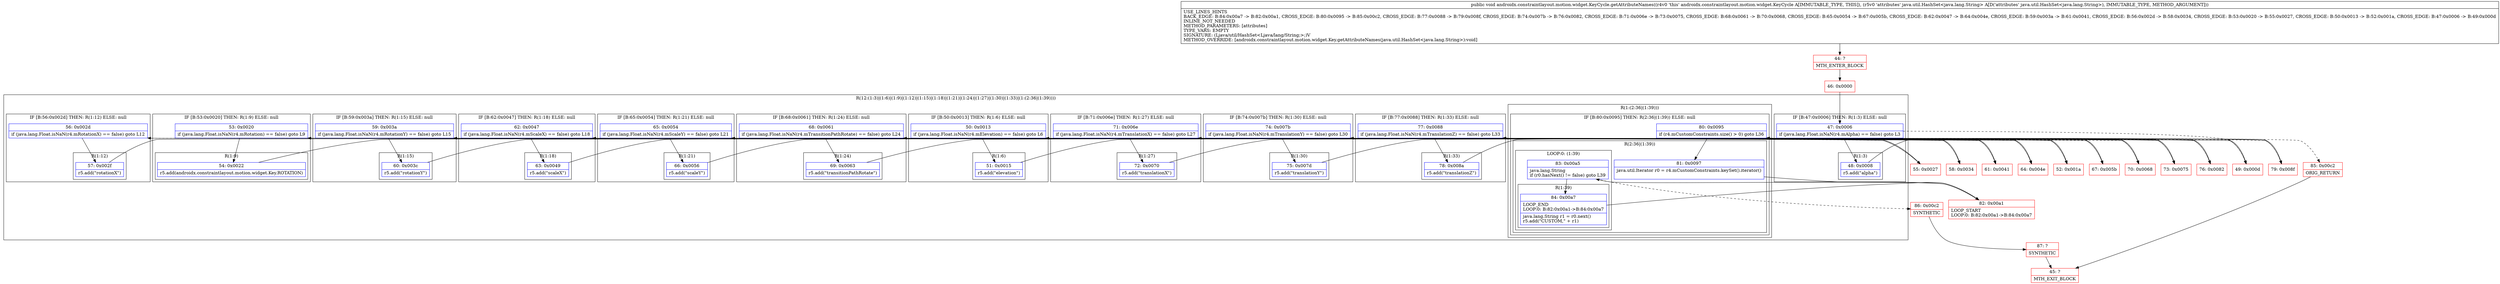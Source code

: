 digraph "CFG forandroidx.constraintlayout.motion.widget.KeyCycle.getAttributeNames(Ljava\/util\/HashSet;)V" {
subgraph cluster_Region_836191750 {
label = "R(12:(1:3)|(1:6)|(1:9)|(1:12)|(1:15)|(1:18)|(1:21)|(1:24)|(1:27)|(1:30)|(1:33)|(1:(2:36|(1:39))))";
node [shape=record,color=blue];
subgraph cluster_IfRegion_738352228 {
label = "IF [B:47:0x0006] THEN: R(1:3) ELSE: null";
node [shape=record,color=blue];
Node_47 [shape=record,label="{47\:\ 0x0006|if (java.lang.Float.isNaN(r4.mAlpha) == false) goto L3\l}"];
subgraph cluster_Region_1627646811 {
label = "R(1:3)";
node [shape=record,color=blue];
Node_48 [shape=record,label="{48\:\ 0x0008|r5.add(\"alpha\")\l}"];
}
}
subgraph cluster_IfRegion_1677790775 {
label = "IF [B:50:0x0013] THEN: R(1:6) ELSE: null";
node [shape=record,color=blue];
Node_50 [shape=record,label="{50\:\ 0x0013|if (java.lang.Float.isNaN(r4.mElevation) == false) goto L6\l}"];
subgraph cluster_Region_1869452231 {
label = "R(1:6)";
node [shape=record,color=blue];
Node_51 [shape=record,label="{51\:\ 0x0015|r5.add(\"elevation\")\l}"];
}
}
subgraph cluster_IfRegion_1362236210 {
label = "IF [B:53:0x0020] THEN: R(1:9) ELSE: null";
node [shape=record,color=blue];
Node_53 [shape=record,label="{53\:\ 0x0020|if (java.lang.Float.isNaN(r4.mRotation) == false) goto L9\l}"];
subgraph cluster_Region_798323580 {
label = "R(1:9)";
node [shape=record,color=blue];
Node_54 [shape=record,label="{54\:\ 0x0022|r5.add(androidx.constraintlayout.motion.widget.Key.ROTATION)\l}"];
}
}
subgraph cluster_IfRegion_1133092879 {
label = "IF [B:56:0x002d] THEN: R(1:12) ELSE: null";
node [shape=record,color=blue];
Node_56 [shape=record,label="{56\:\ 0x002d|if (java.lang.Float.isNaN(r4.mRotationX) == false) goto L12\l}"];
subgraph cluster_Region_1090117650 {
label = "R(1:12)";
node [shape=record,color=blue];
Node_57 [shape=record,label="{57\:\ 0x002f|r5.add(\"rotationX\")\l}"];
}
}
subgraph cluster_IfRegion_26460348 {
label = "IF [B:59:0x003a] THEN: R(1:15) ELSE: null";
node [shape=record,color=blue];
Node_59 [shape=record,label="{59\:\ 0x003a|if (java.lang.Float.isNaN(r4.mRotationY) == false) goto L15\l}"];
subgraph cluster_Region_93932897 {
label = "R(1:15)";
node [shape=record,color=blue];
Node_60 [shape=record,label="{60\:\ 0x003c|r5.add(\"rotationY\")\l}"];
}
}
subgraph cluster_IfRegion_194907141 {
label = "IF [B:62:0x0047] THEN: R(1:18) ELSE: null";
node [shape=record,color=blue];
Node_62 [shape=record,label="{62\:\ 0x0047|if (java.lang.Float.isNaN(r4.mScaleX) == false) goto L18\l}"];
subgraph cluster_Region_82347028 {
label = "R(1:18)";
node [shape=record,color=blue];
Node_63 [shape=record,label="{63\:\ 0x0049|r5.add(\"scaleX\")\l}"];
}
}
subgraph cluster_IfRegion_459350549 {
label = "IF [B:65:0x0054] THEN: R(1:21) ELSE: null";
node [shape=record,color=blue];
Node_65 [shape=record,label="{65\:\ 0x0054|if (java.lang.Float.isNaN(r4.mScaleY) == false) goto L21\l}"];
subgraph cluster_Region_1423738461 {
label = "R(1:21)";
node [shape=record,color=blue];
Node_66 [shape=record,label="{66\:\ 0x0056|r5.add(\"scaleY\")\l}"];
}
}
subgraph cluster_IfRegion_802768615 {
label = "IF [B:68:0x0061] THEN: R(1:24) ELSE: null";
node [shape=record,color=blue];
Node_68 [shape=record,label="{68\:\ 0x0061|if (java.lang.Float.isNaN(r4.mTransitionPathRotate) == false) goto L24\l}"];
subgraph cluster_Region_1876012844 {
label = "R(1:24)";
node [shape=record,color=blue];
Node_69 [shape=record,label="{69\:\ 0x0063|r5.add(\"transitionPathRotate\")\l}"];
}
}
subgraph cluster_IfRegion_2100447561 {
label = "IF [B:71:0x006e] THEN: R(1:27) ELSE: null";
node [shape=record,color=blue];
Node_71 [shape=record,label="{71\:\ 0x006e|if (java.lang.Float.isNaN(r4.mTranslationX) == false) goto L27\l}"];
subgraph cluster_Region_1307363036 {
label = "R(1:27)";
node [shape=record,color=blue];
Node_72 [shape=record,label="{72\:\ 0x0070|r5.add(\"translationX\")\l}"];
}
}
subgraph cluster_IfRegion_686252024 {
label = "IF [B:74:0x007b] THEN: R(1:30) ELSE: null";
node [shape=record,color=blue];
Node_74 [shape=record,label="{74\:\ 0x007b|if (java.lang.Float.isNaN(r4.mTranslationY) == false) goto L30\l}"];
subgraph cluster_Region_1244474631 {
label = "R(1:30)";
node [shape=record,color=blue];
Node_75 [shape=record,label="{75\:\ 0x007d|r5.add(\"translationY\")\l}"];
}
}
subgraph cluster_IfRegion_632966410 {
label = "IF [B:77:0x0088] THEN: R(1:33) ELSE: null";
node [shape=record,color=blue];
Node_77 [shape=record,label="{77\:\ 0x0088|if (java.lang.Float.isNaN(r4.mTranslationZ) == false) goto L33\l}"];
subgraph cluster_Region_239842631 {
label = "R(1:33)";
node [shape=record,color=blue];
Node_78 [shape=record,label="{78\:\ 0x008a|r5.add(\"translationZ\")\l}"];
}
}
subgraph cluster_Region_482423785 {
label = "R(1:(2:36|(1:39)))";
node [shape=record,color=blue];
subgraph cluster_IfRegion_1059549283 {
label = "IF [B:80:0x0095] THEN: R(2:36|(1:39)) ELSE: null";
node [shape=record,color=blue];
Node_80 [shape=record,label="{80\:\ 0x0095|if (r4.mCustomConstraints.size() \> 0) goto L36\l}"];
subgraph cluster_Region_1208137872 {
label = "R(2:36|(1:39))";
node [shape=record,color=blue];
Node_81 [shape=record,label="{81\:\ 0x0097|java.util.Iterator r0 = r4.mCustomConstraints.keySet().iterator()\l\l}"];
subgraph cluster_LoopRegion_464571738 {
label = "LOOP:0: (1:39)";
node [shape=record,color=blue];
Node_83 [shape=record,label="{83\:\ 0x00a5|java.lang.String \lif (r0.hasNext() != false) goto L39\l}"];
subgraph cluster_Region_243006398 {
label = "R(1:39)";
node [shape=record,color=blue];
Node_84 [shape=record,label="{84\:\ 0x00a7|LOOP_END\lLOOP:0: B:82:0x00a1\-\>B:84:0x00a7\l|java.lang.String r1 = r0.next()\lr5.add(\"CUSTOM,\" + r1)\l}"];
}
}
}
}
}
}
Node_44 [shape=record,color=red,label="{44\:\ ?|MTH_ENTER_BLOCK\l}"];
Node_46 [shape=record,color=red,label="{46\:\ 0x0000}"];
Node_49 [shape=record,color=red,label="{49\:\ 0x000d}"];
Node_52 [shape=record,color=red,label="{52\:\ 0x001a}"];
Node_55 [shape=record,color=red,label="{55\:\ 0x0027}"];
Node_58 [shape=record,color=red,label="{58\:\ 0x0034}"];
Node_61 [shape=record,color=red,label="{61\:\ 0x0041}"];
Node_64 [shape=record,color=red,label="{64\:\ 0x004e}"];
Node_67 [shape=record,color=red,label="{67\:\ 0x005b}"];
Node_70 [shape=record,color=red,label="{70\:\ 0x0068}"];
Node_73 [shape=record,color=red,label="{73\:\ 0x0075}"];
Node_76 [shape=record,color=red,label="{76\:\ 0x0082}"];
Node_79 [shape=record,color=red,label="{79\:\ 0x008f}"];
Node_82 [shape=record,color=red,label="{82\:\ 0x00a1|LOOP_START\lLOOP:0: B:82:0x00a1\-\>B:84:0x00a7\l}"];
Node_86 [shape=record,color=red,label="{86\:\ 0x00c2|SYNTHETIC\l}"];
Node_87 [shape=record,color=red,label="{87\:\ ?|SYNTHETIC\l}"];
Node_45 [shape=record,color=red,label="{45\:\ ?|MTH_EXIT_BLOCK\l}"];
Node_85 [shape=record,color=red,label="{85\:\ 0x00c2|ORIG_RETURN\l}"];
MethodNode[shape=record,label="{public void androidx.constraintlayout.motion.widget.KeyCycle.getAttributeNames((r4v0 'this' androidx.constraintlayout.motion.widget.KeyCycle A[IMMUTABLE_TYPE, THIS]), (r5v0 'attributes' java.util.HashSet\<java.lang.String\> A[D('attributes' java.util.HashSet\<java.lang.String\>), IMMUTABLE_TYPE, METHOD_ARGUMENT]))  | USE_LINES_HINTS\lBACK_EDGE: B:84:0x00a7 \-\> B:82:0x00a1, CROSS_EDGE: B:80:0x0095 \-\> B:85:0x00c2, CROSS_EDGE: B:77:0x0088 \-\> B:79:0x008f, CROSS_EDGE: B:74:0x007b \-\> B:76:0x0082, CROSS_EDGE: B:71:0x006e \-\> B:73:0x0075, CROSS_EDGE: B:68:0x0061 \-\> B:70:0x0068, CROSS_EDGE: B:65:0x0054 \-\> B:67:0x005b, CROSS_EDGE: B:62:0x0047 \-\> B:64:0x004e, CROSS_EDGE: B:59:0x003a \-\> B:61:0x0041, CROSS_EDGE: B:56:0x002d \-\> B:58:0x0034, CROSS_EDGE: B:53:0x0020 \-\> B:55:0x0027, CROSS_EDGE: B:50:0x0013 \-\> B:52:0x001a, CROSS_EDGE: B:47:0x0006 \-\> B:49:0x000d\lINLINE_NOT_NEEDED\lMETHOD_PARAMETERS: [attributes]\lTYPE_VARS: EMPTY\lSIGNATURE: (Ljava\/util\/HashSet\<Ljava\/lang\/String;\>;)V\lMETHOD_OVERRIDE: [androidx.constraintlayout.motion.widget.Key.getAttributeNames(java.util.HashSet\<java.lang.String\>):void]\l}"];
MethodNode -> Node_44;Node_47 -> Node_48;
Node_47 -> Node_49[style=dashed];
Node_48 -> Node_49;
Node_50 -> Node_51;
Node_50 -> Node_52[style=dashed];
Node_51 -> Node_52;
Node_53 -> Node_54;
Node_53 -> Node_55[style=dashed];
Node_54 -> Node_55;
Node_56 -> Node_57;
Node_56 -> Node_58[style=dashed];
Node_57 -> Node_58;
Node_59 -> Node_60;
Node_59 -> Node_61[style=dashed];
Node_60 -> Node_61;
Node_62 -> Node_63;
Node_62 -> Node_64[style=dashed];
Node_63 -> Node_64;
Node_65 -> Node_66;
Node_65 -> Node_67[style=dashed];
Node_66 -> Node_67;
Node_68 -> Node_69;
Node_68 -> Node_70[style=dashed];
Node_69 -> Node_70;
Node_71 -> Node_72;
Node_71 -> Node_73[style=dashed];
Node_72 -> Node_73;
Node_74 -> Node_75;
Node_74 -> Node_76[style=dashed];
Node_75 -> Node_76;
Node_77 -> Node_78;
Node_77 -> Node_79[style=dashed];
Node_78 -> Node_79;
Node_80 -> Node_81;
Node_80 -> Node_85[style=dashed];
Node_81 -> Node_82;
Node_83 -> Node_84;
Node_83 -> Node_86[style=dashed];
Node_84 -> Node_82;
Node_44 -> Node_46;
Node_46 -> Node_47;
Node_49 -> Node_50;
Node_52 -> Node_53;
Node_55 -> Node_56;
Node_58 -> Node_59;
Node_61 -> Node_62;
Node_64 -> Node_65;
Node_67 -> Node_68;
Node_70 -> Node_71;
Node_73 -> Node_74;
Node_76 -> Node_77;
Node_79 -> Node_80;
Node_82 -> Node_83;
Node_86 -> Node_87;
Node_87 -> Node_45;
Node_85 -> Node_45;
}

